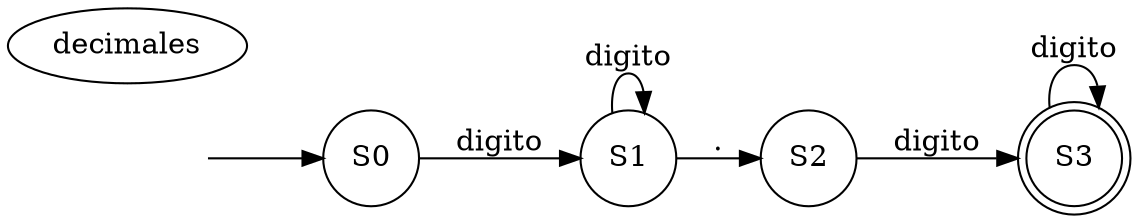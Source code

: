 digraph AFD{
rankdir=LR;
nFlecha [label="flecha" color="white" fontcolor="white"]
nIdentificador [label="decimales"]
n0 [label="S0" shape=circle]
n1 [label="S1" shape=circle]
n2 [label="S2" shape=circle]
n3 [label="S3" shape=doublecircle]
nFlecha->n0
n0->n1[label="digito"];
n1->n1[label="digito"];
n1->n2[label="."];
n2->n3[label="digito"];
n3->n3[label="digito"];

}